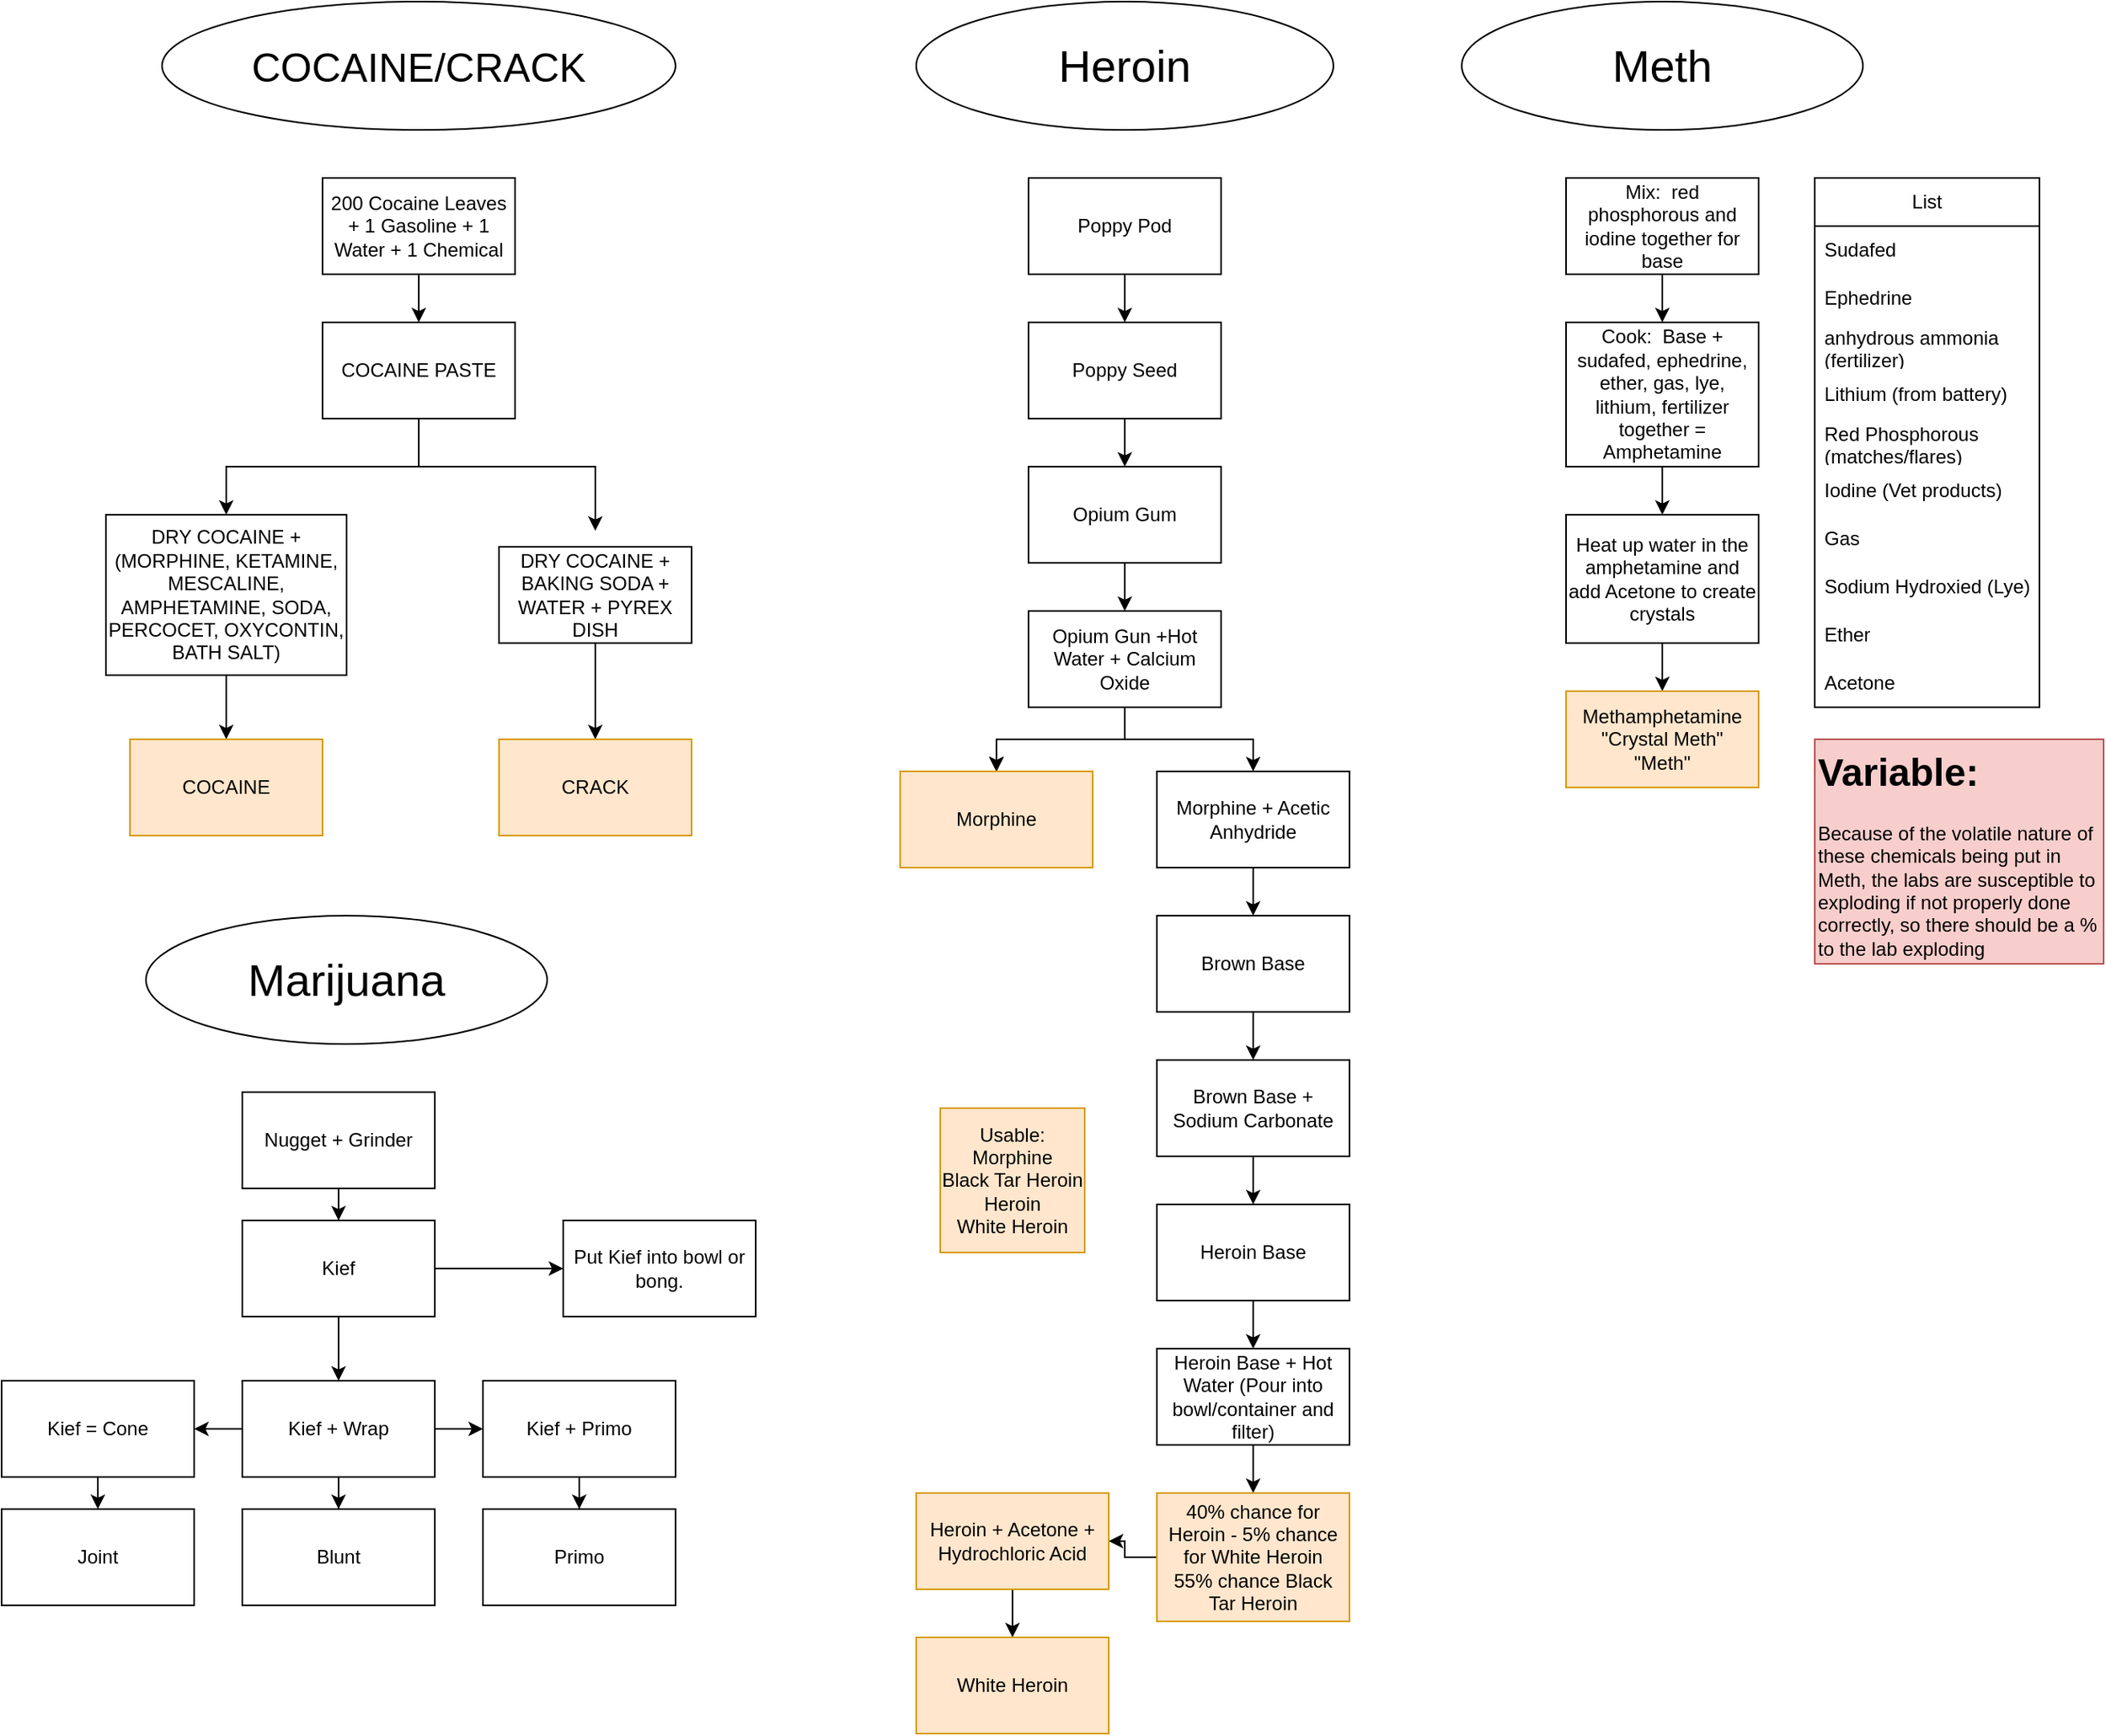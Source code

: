 <mxfile version="24.6.3" type="github">
  <diagram id="C5RBs43oDa-KdzZeNtuy" name="Page-1">
    <mxGraphModel dx="2074" dy="1132" grid="1" gridSize="10" guides="1" tooltips="1" connect="1" arrows="1" fold="1" page="1" pageScale="1" pageWidth="1920" pageHeight="1200" math="0" shadow="0">
      <root>
        <mxCell id="WIyWlLk6GJQsqaUBKTNV-0" />
        <mxCell id="WIyWlLk6GJQsqaUBKTNV-1" parent="WIyWlLk6GJQsqaUBKTNV-0" />
        <mxCell id="nTnAPemgOAiNaa21PskE-8" value="" style="edgeStyle=orthogonalEdgeStyle;rounded=0;orthogonalLoop=1;jettySize=auto;html=1;" parent="WIyWlLk6GJQsqaUBKTNV-1" source="nTnAPemgOAiNaa21PskE-5" target="nTnAPemgOAiNaa21PskE-7" edge="1">
          <mxGeometry relative="1" as="geometry" />
        </mxCell>
        <mxCell id="nTnAPemgOAiNaa21PskE-5" value="200 Cocaine Leaves + 1 Gasoline + 1 Water + 1 Chemical" style="rounded=0;whiteSpace=wrap;html=1;" parent="WIyWlLk6GJQsqaUBKTNV-1" vertex="1">
          <mxGeometry x="230" y="150" width="120" height="60" as="geometry" />
        </mxCell>
        <mxCell id="nTnAPemgOAiNaa21PskE-12" value="" style="edgeStyle=orthogonalEdgeStyle;rounded=0;orthogonalLoop=1;jettySize=auto;html=1;" parent="WIyWlLk6GJQsqaUBKTNV-1" source="nTnAPemgOAiNaa21PskE-7" edge="1">
          <mxGeometry relative="1" as="geometry">
            <mxPoint x="400" y="370" as="targetPoint" />
            <Array as="points">
              <mxPoint x="290" y="330" />
              <mxPoint x="400" y="330" />
              <mxPoint x="400" y="370" />
            </Array>
          </mxGeometry>
        </mxCell>
        <mxCell id="nTnAPemgOAiNaa21PskE-17" value="" style="edgeStyle=orthogonalEdgeStyle;rounded=0;orthogonalLoop=1;jettySize=auto;html=1;" parent="WIyWlLk6GJQsqaUBKTNV-1" source="nTnAPemgOAiNaa21PskE-7" target="nTnAPemgOAiNaa21PskE-11" edge="1">
          <mxGeometry relative="1" as="geometry" />
        </mxCell>
        <mxCell id="nTnAPemgOAiNaa21PskE-7" value="COCAINE PASTE" style="rounded=0;whiteSpace=wrap;html=1;" parent="WIyWlLk6GJQsqaUBKTNV-1" vertex="1">
          <mxGeometry x="230" y="240" width="120" height="60" as="geometry" />
        </mxCell>
        <mxCell id="nTnAPemgOAiNaa21PskE-14" value="" style="edgeStyle=orthogonalEdgeStyle;rounded=0;orthogonalLoop=1;jettySize=auto;html=1;" parent="WIyWlLk6GJQsqaUBKTNV-1" source="nTnAPemgOAiNaa21PskE-11" target="nTnAPemgOAiNaa21PskE-13" edge="1">
          <mxGeometry relative="1" as="geometry" />
        </mxCell>
        <mxCell id="nTnAPemgOAiNaa21PskE-11" value="DRY COCAINE + (MORPHINE, KETAMINE, MESCALINE, AMPHETAMINE, SODA, PERCOCET, OXYCONTIN, BATH SALT)" style="rounded=0;whiteSpace=wrap;html=1;gradientColor=none;fillStyle=solid;" parent="WIyWlLk6GJQsqaUBKTNV-1" vertex="1">
          <mxGeometry x="95" y="360" width="150" height="100" as="geometry" />
        </mxCell>
        <mxCell id="nTnAPemgOAiNaa21PskE-13" value="COCAINE" style="whiteSpace=wrap;html=1;rounded=0;fillColor=#ffe6cc;strokeColor=#d79b00;" parent="WIyWlLk6GJQsqaUBKTNV-1" vertex="1">
          <mxGeometry x="110" y="500" width="120" height="60" as="geometry" />
        </mxCell>
        <mxCell id="nTnAPemgOAiNaa21PskE-21" value="" style="edgeStyle=orthogonalEdgeStyle;rounded=0;orthogonalLoop=1;jettySize=auto;html=1;" parent="WIyWlLk6GJQsqaUBKTNV-1" source="nTnAPemgOAiNaa21PskE-19" target="nTnAPemgOAiNaa21PskE-20" edge="1">
          <mxGeometry relative="1" as="geometry" />
        </mxCell>
        <mxCell id="nTnAPemgOAiNaa21PskE-19" value="DRY COCAINE + BAKING SODA + WATER + PYREX DISH" style="whiteSpace=wrap;html=1;" parent="WIyWlLk6GJQsqaUBKTNV-1" vertex="1">
          <mxGeometry x="340" y="380" width="120" height="60" as="geometry" />
        </mxCell>
        <mxCell id="nTnAPemgOAiNaa21PskE-20" value="CRACK" style="whiteSpace=wrap;html=1;fillColor=#ffe6cc;strokeColor=#d79b00;" parent="WIyWlLk6GJQsqaUBKTNV-1" vertex="1">
          <mxGeometry x="340" y="500" width="120" height="60" as="geometry" />
        </mxCell>
        <mxCell id="R7uOZCTsj5XXe5BU1Gum-3" value="" style="edgeStyle=orthogonalEdgeStyle;rounded=0;orthogonalLoop=1;jettySize=auto;html=1;" parent="WIyWlLk6GJQsqaUBKTNV-1" source="R7uOZCTsj5XXe5BU1Gum-0" target="R7uOZCTsj5XXe5BU1Gum-2" edge="1">
          <mxGeometry relative="1" as="geometry" />
        </mxCell>
        <mxCell id="nTnAPemgOAiNaa21PskE-22" value="&lt;font style=&quot;font-size: 25px;&quot;&gt;COCAINE/CRACK&lt;/font&gt;" style="ellipse;whiteSpace=wrap;html=1;" parent="WIyWlLk6GJQsqaUBKTNV-1" vertex="1">
          <mxGeometry x="130" y="40" width="320" height="80" as="geometry" />
        </mxCell>
        <mxCell id="R7uOZCTsj5XXe5BU1Gum-0" value="Nugget + Grinder" style="rounded=0;whiteSpace=wrap;html=1;" parent="WIyWlLk6GJQsqaUBKTNV-1" vertex="1">
          <mxGeometry x="180" y="720" width="120" height="60" as="geometry" />
        </mxCell>
        <mxCell id="R7uOZCTsj5XXe5BU1Gum-17" value="" style="edgeStyle=orthogonalEdgeStyle;rounded=0;orthogonalLoop=1;jettySize=auto;html=1;" parent="WIyWlLk6GJQsqaUBKTNV-1" source="R7uOZCTsj5XXe5BU1Gum-2" target="R7uOZCTsj5XXe5BU1Gum-16" edge="1">
          <mxGeometry relative="1" as="geometry" />
        </mxCell>
        <mxCell id="R7uOZCTsj5XXe5BU1Gum-52" value="" style="edgeStyle=orthogonalEdgeStyle;rounded=0;orthogonalLoop=1;jettySize=auto;html=1;" parent="WIyWlLk6GJQsqaUBKTNV-1" source="R7uOZCTsj5XXe5BU1Gum-2" target="R7uOZCTsj5XXe5BU1Gum-10" edge="1">
          <mxGeometry relative="1" as="geometry" />
        </mxCell>
        <mxCell id="R7uOZCTsj5XXe5BU1Gum-2" value="Kief" style="rounded=0;whiteSpace=wrap;html=1;" parent="WIyWlLk6GJQsqaUBKTNV-1" vertex="1">
          <mxGeometry x="180" y="800" width="120" height="60" as="geometry" />
        </mxCell>
        <mxCell id="R7uOZCTsj5XXe5BU1Gum-13" value="" style="edgeStyle=orthogonalEdgeStyle;rounded=0;orthogonalLoop=1;jettySize=auto;html=1;" parent="WIyWlLk6GJQsqaUBKTNV-1" source="R7uOZCTsj5XXe5BU1Gum-10" target="R7uOZCTsj5XXe5BU1Gum-12" edge="1">
          <mxGeometry relative="1" as="geometry" />
        </mxCell>
        <mxCell id="R7uOZCTsj5XXe5BU1Gum-15" value="" style="edgeStyle=orthogonalEdgeStyle;rounded=0;orthogonalLoop=1;jettySize=auto;html=1;" parent="WIyWlLk6GJQsqaUBKTNV-1" source="R7uOZCTsj5XXe5BU1Gum-10" edge="1">
          <mxGeometry relative="1" as="geometry">
            <mxPoint x="150" y="930" as="targetPoint" />
          </mxGeometry>
        </mxCell>
        <mxCell id="R7uOZCTsj5XXe5BU1Gum-21" value="" style="edgeStyle=orthogonalEdgeStyle;rounded=0;orthogonalLoop=1;jettySize=auto;html=1;" parent="WIyWlLk6GJQsqaUBKTNV-1" source="R7uOZCTsj5XXe5BU1Gum-10" target="R7uOZCTsj5XXe5BU1Gum-20" edge="1">
          <mxGeometry relative="1" as="geometry" />
        </mxCell>
        <mxCell id="R7uOZCTsj5XXe5BU1Gum-10" value="Kief + Wrap" style="whiteSpace=wrap;html=1;sketch=0;pointerEvents=1;resizable=0;rounded=0;" parent="WIyWlLk6GJQsqaUBKTNV-1" vertex="1">
          <mxGeometry x="180" y="900" width="120" height="60" as="geometry" />
        </mxCell>
        <mxCell id="R7uOZCTsj5XXe5BU1Gum-23" value="" style="edgeStyle=orthogonalEdgeStyle;rounded=0;orthogonalLoop=1;jettySize=auto;html=1;" parent="WIyWlLk6GJQsqaUBKTNV-1" source="R7uOZCTsj5XXe5BU1Gum-12" target="R7uOZCTsj5XXe5BU1Gum-22" edge="1">
          <mxGeometry relative="1" as="geometry" />
        </mxCell>
        <mxCell id="R7uOZCTsj5XXe5BU1Gum-12" value="Kief + Primo" style="whiteSpace=wrap;html=1;sketch=0;pointerEvents=1;resizable=0;rounded=0;" parent="WIyWlLk6GJQsqaUBKTNV-1" vertex="1">
          <mxGeometry x="330" y="900" width="120" height="60" as="geometry" />
        </mxCell>
        <mxCell id="R7uOZCTsj5XXe5BU1Gum-19" value="" style="edgeStyle=orthogonalEdgeStyle;rounded=0;orthogonalLoop=1;jettySize=auto;html=1;" parent="WIyWlLk6GJQsqaUBKTNV-1" edge="1">
          <mxGeometry relative="1" as="geometry">
            <mxPoint x="90" y="960" as="sourcePoint" />
            <mxPoint x="90" y="980" as="targetPoint" />
          </mxGeometry>
        </mxCell>
        <mxCell id="R7uOZCTsj5XXe5BU1Gum-14" value="Kief = Cone" style="whiteSpace=wrap;html=1;sketch=0;pointerEvents=1;resizable=0;rounded=0;" parent="WIyWlLk6GJQsqaUBKTNV-1" vertex="1">
          <mxGeometry x="30" y="900" width="120" height="60" as="geometry" />
        </mxCell>
        <mxCell id="R7uOZCTsj5XXe5BU1Gum-16" value="Put Kief into bowl or bong." style="rounded=0;whiteSpace=wrap;html=1;" parent="WIyWlLk6GJQsqaUBKTNV-1" vertex="1">
          <mxGeometry x="380" y="800" width="120" height="60" as="geometry" />
        </mxCell>
        <mxCell id="R7uOZCTsj5XXe5BU1Gum-18" value="Joint" style="whiteSpace=wrap;html=1;sketch=0;pointerEvents=1;resizable=0;rounded=0;" parent="WIyWlLk6GJQsqaUBKTNV-1" vertex="1">
          <mxGeometry x="30" y="980" width="120" height="60" as="geometry" />
        </mxCell>
        <mxCell id="R7uOZCTsj5XXe5BU1Gum-20" value="Blunt" style="whiteSpace=wrap;html=1;sketch=0;pointerEvents=1;resizable=0;rounded=0;" parent="WIyWlLk6GJQsqaUBKTNV-1" vertex="1">
          <mxGeometry x="180" y="980" width="120" height="60" as="geometry" />
        </mxCell>
        <mxCell id="R7uOZCTsj5XXe5BU1Gum-22" value="Primo" style="whiteSpace=wrap;html=1;sketch=0;pointerEvents=1;resizable=0;rounded=0;" parent="WIyWlLk6GJQsqaUBKTNV-1" vertex="1">
          <mxGeometry x="330" y="980" width="120" height="60" as="geometry" />
        </mxCell>
        <mxCell id="R7uOZCTsj5XXe5BU1Gum-26" value="" style="edgeStyle=orthogonalEdgeStyle;rounded=0;orthogonalLoop=1;jettySize=auto;html=1;" parent="WIyWlLk6GJQsqaUBKTNV-1" source="R7uOZCTsj5XXe5BU1Gum-24" target="R7uOZCTsj5XXe5BU1Gum-25" edge="1">
          <mxGeometry relative="1" as="geometry" />
        </mxCell>
        <mxCell id="R7uOZCTsj5XXe5BU1Gum-24" value="Poppy Pod" style="rounded=0;whiteSpace=wrap;html=1;" parent="WIyWlLk6GJQsqaUBKTNV-1" vertex="1">
          <mxGeometry x="670" y="150" width="120" height="60" as="geometry" />
        </mxCell>
        <mxCell id="R7uOZCTsj5XXe5BU1Gum-28" value="" style="edgeStyle=orthogonalEdgeStyle;rounded=0;orthogonalLoop=1;jettySize=auto;html=1;" parent="WIyWlLk6GJQsqaUBKTNV-1" source="R7uOZCTsj5XXe5BU1Gum-25" target="R7uOZCTsj5XXe5BU1Gum-27" edge="1">
          <mxGeometry relative="1" as="geometry" />
        </mxCell>
        <mxCell id="R7uOZCTsj5XXe5BU1Gum-25" value="Poppy Seed" style="whiteSpace=wrap;html=1;rounded=0;" parent="WIyWlLk6GJQsqaUBKTNV-1" vertex="1">
          <mxGeometry x="670" y="240" width="120" height="60" as="geometry" />
        </mxCell>
        <mxCell id="R7uOZCTsj5XXe5BU1Gum-30" value="" style="edgeStyle=orthogonalEdgeStyle;rounded=0;orthogonalLoop=1;jettySize=auto;html=1;" parent="WIyWlLk6GJQsqaUBKTNV-1" source="R7uOZCTsj5XXe5BU1Gum-27" target="R7uOZCTsj5XXe5BU1Gum-29" edge="1">
          <mxGeometry relative="1" as="geometry" />
        </mxCell>
        <mxCell id="R7uOZCTsj5XXe5BU1Gum-27" value="Opium Gum" style="whiteSpace=wrap;html=1;rounded=0;" parent="WIyWlLk6GJQsqaUBKTNV-1" vertex="1">
          <mxGeometry x="670" y="330" width="120" height="60" as="geometry" />
        </mxCell>
        <mxCell id="R7uOZCTsj5XXe5BU1Gum-32" value="" style="edgeStyle=orthogonalEdgeStyle;rounded=0;orthogonalLoop=1;jettySize=auto;html=1;" parent="WIyWlLk6GJQsqaUBKTNV-1" source="R7uOZCTsj5XXe5BU1Gum-29" target="R7uOZCTsj5XXe5BU1Gum-31" edge="1">
          <mxGeometry relative="1" as="geometry" />
        </mxCell>
        <mxCell id="R7uOZCTsj5XXe5BU1Gum-33" value="" style="edgeStyle=orthogonalEdgeStyle;rounded=0;orthogonalLoop=1;jettySize=auto;html=1;" parent="WIyWlLk6GJQsqaUBKTNV-1" source="R7uOZCTsj5XXe5BU1Gum-29" target="R7uOZCTsj5XXe5BU1Gum-31" edge="1">
          <mxGeometry relative="1" as="geometry" />
        </mxCell>
        <mxCell id="R7uOZCTsj5XXe5BU1Gum-34" value="" style="edgeStyle=orthogonalEdgeStyle;rounded=0;orthogonalLoop=1;jettySize=auto;html=1;" parent="WIyWlLk6GJQsqaUBKTNV-1" source="R7uOZCTsj5XXe5BU1Gum-29" target="R7uOZCTsj5XXe5BU1Gum-31" edge="1">
          <mxGeometry relative="1" as="geometry" />
        </mxCell>
        <mxCell id="R7uOZCTsj5XXe5BU1Gum-36" value="" style="edgeStyle=orthogonalEdgeStyle;rounded=0;orthogonalLoop=1;jettySize=auto;html=1;" parent="WIyWlLk6GJQsqaUBKTNV-1" source="R7uOZCTsj5XXe5BU1Gum-29" target="R7uOZCTsj5XXe5BU1Gum-35" edge="1">
          <mxGeometry relative="1" as="geometry" />
        </mxCell>
        <mxCell id="R7uOZCTsj5XXe5BU1Gum-29" value="Opium Gun +Hot Water + Calcium Oxide" style="whiteSpace=wrap;html=1;rounded=0;" parent="WIyWlLk6GJQsqaUBKTNV-1" vertex="1">
          <mxGeometry x="670" y="420" width="120" height="60" as="geometry" />
        </mxCell>
        <mxCell id="R7uOZCTsj5XXe5BU1Gum-31" value="Morphine" style="whiteSpace=wrap;html=1;rounded=0;fillColor=#ffe6cc;strokeColor=#d79b00;" parent="WIyWlLk6GJQsqaUBKTNV-1" vertex="1">
          <mxGeometry x="590" y="520" width="120" height="60" as="geometry" />
        </mxCell>
        <mxCell id="R7uOZCTsj5XXe5BU1Gum-38" value="" style="edgeStyle=orthogonalEdgeStyle;rounded=0;orthogonalLoop=1;jettySize=auto;html=1;" parent="WIyWlLk6GJQsqaUBKTNV-1" source="R7uOZCTsj5XXe5BU1Gum-35" target="R7uOZCTsj5XXe5BU1Gum-37" edge="1">
          <mxGeometry relative="1" as="geometry" />
        </mxCell>
        <mxCell id="R7uOZCTsj5XXe5BU1Gum-35" value="Morphine + Acetic Anhydride" style="whiteSpace=wrap;html=1;rounded=0;" parent="WIyWlLk6GJQsqaUBKTNV-1" vertex="1">
          <mxGeometry x="750" y="520" width="120" height="60" as="geometry" />
        </mxCell>
        <mxCell id="R7uOZCTsj5XXe5BU1Gum-40" value="" style="edgeStyle=orthogonalEdgeStyle;rounded=0;orthogonalLoop=1;jettySize=auto;html=1;" parent="WIyWlLk6GJQsqaUBKTNV-1" source="R7uOZCTsj5XXe5BU1Gum-37" target="R7uOZCTsj5XXe5BU1Gum-39" edge="1">
          <mxGeometry relative="1" as="geometry" />
        </mxCell>
        <mxCell id="R7uOZCTsj5XXe5BU1Gum-37" value="Brown Base" style="whiteSpace=wrap;html=1;rounded=0;" parent="WIyWlLk6GJQsqaUBKTNV-1" vertex="1">
          <mxGeometry x="750" y="610" width="120" height="60" as="geometry" />
        </mxCell>
        <mxCell id="R7uOZCTsj5XXe5BU1Gum-42" value="" style="edgeStyle=orthogonalEdgeStyle;rounded=0;orthogonalLoop=1;jettySize=auto;html=1;" parent="WIyWlLk6GJQsqaUBKTNV-1" source="R7uOZCTsj5XXe5BU1Gum-39" target="R7uOZCTsj5XXe5BU1Gum-41" edge="1">
          <mxGeometry relative="1" as="geometry" />
        </mxCell>
        <mxCell id="R7uOZCTsj5XXe5BU1Gum-39" value="Brown Base + Sodium Carbonate" style="whiteSpace=wrap;html=1;rounded=0;" parent="WIyWlLk6GJQsqaUBKTNV-1" vertex="1">
          <mxGeometry x="750" y="700" width="120" height="60" as="geometry" />
        </mxCell>
        <mxCell id="R7uOZCTsj5XXe5BU1Gum-44" value="" style="edgeStyle=orthogonalEdgeStyle;rounded=0;orthogonalLoop=1;jettySize=auto;html=1;" parent="WIyWlLk6GJQsqaUBKTNV-1" source="R7uOZCTsj5XXe5BU1Gum-41" target="R7uOZCTsj5XXe5BU1Gum-43" edge="1">
          <mxGeometry relative="1" as="geometry" />
        </mxCell>
        <mxCell id="R7uOZCTsj5XXe5BU1Gum-41" value="Heroin Base" style="whiteSpace=wrap;html=1;rounded=0;" parent="WIyWlLk6GJQsqaUBKTNV-1" vertex="1">
          <mxGeometry x="750" y="790" width="120" height="60" as="geometry" />
        </mxCell>
        <mxCell id="R7uOZCTsj5XXe5BU1Gum-46" value="" style="edgeStyle=orthogonalEdgeStyle;rounded=0;orthogonalLoop=1;jettySize=auto;html=1;" parent="WIyWlLk6GJQsqaUBKTNV-1" source="R7uOZCTsj5XXe5BU1Gum-43" target="R7uOZCTsj5XXe5BU1Gum-45" edge="1">
          <mxGeometry relative="1" as="geometry" />
        </mxCell>
        <mxCell id="R7uOZCTsj5XXe5BU1Gum-43" value="Heroin Base + Hot Water (Pour into bowl/container and filter)" style="whiteSpace=wrap;html=1;rounded=0;" parent="WIyWlLk6GJQsqaUBKTNV-1" vertex="1">
          <mxGeometry x="750" y="880" width="120" height="60" as="geometry" />
        </mxCell>
        <mxCell id="R7uOZCTsj5XXe5BU1Gum-48" value="" style="edgeStyle=orthogonalEdgeStyle;rounded=0;orthogonalLoop=1;jettySize=auto;html=1;" parent="WIyWlLk6GJQsqaUBKTNV-1" source="R7uOZCTsj5XXe5BU1Gum-45" target="R7uOZCTsj5XXe5BU1Gum-47" edge="1">
          <mxGeometry relative="1" as="geometry" />
        </mxCell>
        <mxCell id="R7uOZCTsj5XXe5BU1Gum-45" value="40% chance for Heroin - 5% chance for White Heroin&lt;div&gt;55% chance Black Tar Heroin&lt;/div&gt;" style="whiteSpace=wrap;html=1;rounded=0;fillColor=#ffe6cc;strokeColor=#d79b00;" parent="WIyWlLk6GJQsqaUBKTNV-1" vertex="1">
          <mxGeometry x="750" y="970" width="120" height="80" as="geometry" />
        </mxCell>
        <mxCell id="R7uOZCTsj5XXe5BU1Gum-50" value="" style="edgeStyle=orthogonalEdgeStyle;rounded=0;orthogonalLoop=1;jettySize=auto;html=1;" parent="WIyWlLk6GJQsqaUBKTNV-1" source="R7uOZCTsj5XXe5BU1Gum-47" target="R7uOZCTsj5XXe5BU1Gum-49" edge="1">
          <mxGeometry relative="1" as="geometry" />
        </mxCell>
        <mxCell id="R7uOZCTsj5XXe5BU1Gum-47" value="Heroin + Acetone + Hydrochloric Acid" style="whiteSpace=wrap;html=1;rounded=0;fillColor=#ffe6cc;strokeColor=#d79b00;" parent="WIyWlLk6GJQsqaUBKTNV-1" vertex="1">
          <mxGeometry x="600" y="970" width="120" height="60" as="geometry" />
        </mxCell>
        <mxCell id="R7uOZCTsj5XXe5BU1Gum-49" value="White Heroin" style="whiteSpace=wrap;html=1;rounded=0;fillColor=#ffe6cc;strokeColor=#d79b00;" parent="WIyWlLk6GJQsqaUBKTNV-1" vertex="1">
          <mxGeometry x="600" y="1060" width="120" height="60" as="geometry" />
        </mxCell>
        <mxCell id="R7uOZCTsj5XXe5BU1Gum-51" value="&lt;font style=&quot;font-size: 28px;&quot;&gt;Heroin&lt;/font&gt;" style="ellipse;whiteSpace=wrap;html=1;" parent="WIyWlLk6GJQsqaUBKTNV-1" vertex="1">
          <mxGeometry x="600" y="40" width="260" height="80" as="geometry" />
        </mxCell>
        <mxCell id="R7uOZCTsj5XXe5BU1Gum-53" value="&lt;font style=&quot;font-size: 28px;&quot;&gt;Marijuana&lt;/font&gt;" style="ellipse;whiteSpace=wrap;html=1;" parent="WIyWlLk6GJQsqaUBKTNV-1" vertex="1">
          <mxGeometry x="120" y="610" width="250" height="80" as="geometry" />
        </mxCell>
        <mxCell id="R7uOZCTsj5XXe5BU1Gum-54" value="Usable:&lt;br&gt;Morphine&lt;br&gt;Black Tar Heroin&lt;br&gt;Heroin&lt;br&gt;White Heroin" style="whiteSpace=wrap;html=1;aspect=fixed;fillColor=#ffe6cc;strokeColor=#d79b00;" parent="WIyWlLk6GJQsqaUBKTNV-1" vertex="1">
          <mxGeometry x="615" y="730" width="90" height="90" as="geometry" />
        </mxCell>
        <mxCell id="XkvqwsOZ20v_aDG4FpEC-0" value="&lt;font style=&quot;font-size: 28px;&quot;&gt;Meth&lt;/font&gt;" style="ellipse;whiteSpace=wrap;html=1;" vertex="1" parent="WIyWlLk6GJQsqaUBKTNV-1">
          <mxGeometry x="940" y="40" width="250" height="80" as="geometry" />
        </mxCell>
        <mxCell id="XkvqwsOZ20v_aDG4FpEC-16" value="" style="edgeStyle=orthogonalEdgeStyle;rounded=0;orthogonalLoop=1;jettySize=auto;html=1;" edge="1" parent="WIyWlLk6GJQsqaUBKTNV-1" source="XkvqwsOZ20v_aDG4FpEC-1" target="XkvqwsOZ20v_aDG4FpEC-15">
          <mxGeometry relative="1" as="geometry" />
        </mxCell>
        <mxCell id="XkvqwsOZ20v_aDG4FpEC-1" value="Mix:&amp;nbsp; red phosphorous and iodine together for base" style="rounded=0;whiteSpace=wrap;html=1;" vertex="1" parent="WIyWlLk6GJQsqaUBKTNV-1">
          <mxGeometry x="1005" y="150" width="120" height="60" as="geometry" />
        </mxCell>
        <mxCell id="XkvqwsOZ20v_aDG4FpEC-3" value="List" style="swimlane;fontStyle=0;childLayout=stackLayout;horizontal=1;startSize=30;horizontalStack=0;resizeParent=1;resizeParentMax=0;resizeLast=0;collapsible=1;marginBottom=0;whiteSpace=wrap;html=1;" vertex="1" parent="WIyWlLk6GJQsqaUBKTNV-1">
          <mxGeometry x="1160" y="150" width="140" height="330" as="geometry">
            <mxRectangle x="1160" y="150" width="60" height="30" as="alternateBounds" />
          </mxGeometry>
        </mxCell>
        <mxCell id="XkvqwsOZ20v_aDG4FpEC-4" value="Sudafed" style="text;strokeColor=none;fillColor=none;align=left;verticalAlign=middle;spacingLeft=4;spacingRight=4;overflow=hidden;points=[[0,0.5],[1,0.5]];portConstraint=eastwest;rotatable=0;whiteSpace=wrap;html=1;" vertex="1" parent="XkvqwsOZ20v_aDG4FpEC-3">
          <mxGeometry y="30" width="140" height="30" as="geometry" />
        </mxCell>
        <mxCell id="XkvqwsOZ20v_aDG4FpEC-5" value="Ephedrine" style="text;strokeColor=none;fillColor=none;align=left;verticalAlign=middle;spacingLeft=4;spacingRight=4;overflow=hidden;points=[[0,0.5],[1,0.5]];portConstraint=eastwest;rotatable=0;whiteSpace=wrap;html=1;" vertex="1" parent="XkvqwsOZ20v_aDG4FpEC-3">
          <mxGeometry y="60" width="140" height="30" as="geometry" />
        </mxCell>
        <mxCell id="XkvqwsOZ20v_aDG4FpEC-6" value="&lt;div&gt;anhydrous ammonia (fertilizer)&lt;/div&gt;" style="text;strokeColor=none;fillColor=none;align=left;verticalAlign=middle;spacingLeft=4;spacingRight=4;overflow=hidden;points=[[0,0.5],[1,0.5]];portConstraint=eastwest;rotatable=0;whiteSpace=wrap;html=1;" vertex="1" parent="XkvqwsOZ20v_aDG4FpEC-3">
          <mxGeometry y="90" width="140" height="30" as="geometry" />
        </mxCell>
        <mxCell id="XkvqwsOZ20v_aDG4FpEC-7" value="&lt;div&gt;Lithium (from battery)&lt;/div&gt;" style="text;strokeColor=none;fillColor=none;align=left;verticalAlign=middle;spacingLeft=4;spacingRight=4;overflow=hidden;points=[[0,0.5],[1,0.5]];portConstraint=eastwest;rotatable=0;whiteSpace=wrap;html=1;" vertex="1" parent="XkvqwsOZ20v_aDG4FpEC-3">
          <mxGeometry y="120" width="140" height="30" as="geometry" />
        </mxCell>
        <mxCell id="XkvqwsOZ20v_aDG4FpEC-8" value="&lt;div&gt;Red Phosphorous (matches/flares)&lt;/div&gt;" style="text;strokeColor=none;fillColor=none;align=left;verticalAlign=middle;spacingLeft=4;spacingRight=4;overflow=hidden;points=[[0,0.5],[1,0.5]];portConstraint=eastwest;rotatable=0;whiteSpace=wrap;html=1;" vertex="1" parent="XkvqwsOZ20v_aDG4FpEC-3">
          <mxGeometry y="150" width="140" height="30" as="geometry" />
        </mxCell>
        <mxCell id="XkvqwsOZ20v_aDG4FpEC-9" value="&lt;div&gt;Iodine (Vet products)&lt;/div&gt;" style="text;strokeColor=none;fillColor=none;align=left;verticalAlign=middle;spacingLeft=4;spacingRight=4;overflow=hidden;points=[[0,0.5],[1,0.5]];portConstraint=eastwest;rotatable=0;whiteSpace=wrap;html=1;" vertex="1" parent="XkvqwsOZ20v_aDG4FpEC-3">
          <mxGeometry y="180" width="140" height="30" as="geometry" />
        </mxCell>
        <mxCell id="XkvqwsOZ20v_aDG4FpEC-10" value="&lt;div&gt;Gas&lt;/div&gt;" style="text;strokeColor=none;fillColor=none;align=left;verticalAlign=middle;spacingLeft=4;spacingRight=4;overflow=hidden;points=[[0,0.5],[1,0.5]];portConstraint=eastwest;rotatable=0;whiteSpace=wrap;html=1;" vertex="1" parent="XkvqwsOZ20v_aDG4FpEC-3">
          <mxGeometry y="210" width="140" height="30" as="geometry" />
        </mxCell>
        <mxCell id="XkvqwsOZ20v_aDG4FpEC-11" value="&lt;div&gt;Sodium Hydroxied (Lye)&lt;/div&gt;" style="text;strokeColor=none;fillColor=none;align=left;verticalAlign=middle;spacingLeft=4;spacingRight=4;overflow=hidden;points=[[0,0.5],[1,0.5]];portConstraint=eastwest;rotatable=0;whiteSpace=wrap;html=1;" vertex="1" parent="XkvqwsOZ20v_aDG4FpEC-3">
          <mxGeometry y="240" width="140" height="30" as="geometry" />
        </mxCell>
        <mxCell id="XkvqwsOZ20v_aDG4FpEC-12" value="&lt;div&gt;Ether&lt;/div&gt;" style="text;strokeColor=none;fillColor=none;align=left;verticalAlign=middle;spacingLeft=4;spacingRight=4;overflow=hidden;points=[[0,0.5],[1,0.5]];portConstraint=eastwest;rotatable=0;whiteSpace=wrap;html=1;" vertex="1" parent="XkvqwsOZ20v_aDG4FpEC-3">
          <mxGeometry y="270" width="140" height="30" as="geometry" />
        </mxCell>
        <mxCell id="XkvqwsOZ20v_aDG4FpEC-13" value="&lt;div&gt;Acetone&lt;/div&gt;" style="text;strokeColor=none;fillColor=none;align=left;verticalAlign=middle;spacingLeft=4;spacingRight=4;overflow=hidden;points=[[0,0.5],[1,0.5]];portConstraint=eastwest;rotatable=0;whiteSpace=wrap;html=1;" vertex="1" parent="XkvqwsOZ20v_aDG4FpEC-3">
          <mxGeometry y="300" width="140" height="30" as="geometry" />
        </mxCell>
        <mxCell id="XkvqwsOZ20v_aDG4FpEC-18" value="" style="edgeStyle=orthogonalEdgeStyle;rounded=0;orthogonalLoop=1;jettySize=auto;html=1;" edge="1" parent="WIyWlLk6GJQsqaUBKTNV-1" source="XkvqwsOZ20v_aDG4FpEC-15" target="XkvqwsOZ20v_aDG4FpEC-17">
          <mxGeometry relative="1" as="geometry" />
        </mxCell>
        <mxCell id="XkvqwsOZ20v_aDG4FpEC-15" value="Cook:&amp;nbsp; Base + sudafed, ephedrine, ether, gas, lye, lithium, fertilizer together = Amphetamine" style="whiteSpace=wrap;html=1;rounded=0;" vertex="1" parent="WIyWlLk6GJQsqaUBKTNV-1">
          <mxGeometry x="1005" y="240" width="120" height="90" as="geometry" />
        </mxCell>
        <mxCell id="XkvqwsOZ20v_aDG4FpEC-20" value="" style="edgeStyle=orthogonalEdgeStyle;rounded=0;orthogonalLoop=1;jettySize=auto;html=1;" edge="1" parent="WIyWlLk6GJQsqaUBKTNV-1" source="XkvqwsOZ20v_aDG4FpEC-17" target="XkvqwsOZ20v_aDG4FpEC-19">
          <mxGeometry relative="1" as="geometry" />
        </mxCell>
        <mxCell id="XkvqwsOZ20v_aDG4FpEC-17" value="Heat up water in the amphetamine and add Acetone to create crystals" style="whiteSpace=wrap;html=1;rounded=0;" vertex="1" parent="WIyWlLk6GJQsqaUBKTNV-1">
          <mxGeometry x="1005" y="360" width="120" height="80" as="geometry" />
        </mxCell>
        <mxCell id="XkvqwsOZ20v_aDG4FpEC-19" value="Methamphetamine&lt;div&gt;&quot;Crystal Meth&quot;&lt;/div&gt;&lt;div&gt;&quot;Meth&quot;&lt;/div&gt;" style="whiteSpace=wrap;html=1;rounded=0;fillColor=#ffe6cc;strokeColor=#d79b00;" vertex="1" parent="WIyWlLk6GJQsqaUBKTNV-1">
          <mxGeometry x="1005" y="470" width="120" height="60" as="geometry" />
        </mxCell>
        <mxCell id="XkvqwsOZ20v_aDG4FpEC-21" value="&lt;h1 style=&quot;margin-top: 0px;&quot;&gt;Variable:&lt;/h1&gt;&lt;p&gt;Because of the volatile nature of these chemicals being put in Meth, the labs are susceptible to exploding if not properly done correctly, so there should be a % to the lab exploding&lt;/p&gt;" style="text;html=1;whiteSpace=wrap;overflow=hidden;rounded=0;fillColor=#f8cecc;strokeColor=#b85450;" vertex="1" parent="WIyWlLk6GJQsqaUBKTNV-1">
          <mxGeometry x="1160" y="500" width="180" height="140" as="geometry" />
        </mxCell>
      </root>
    </mxGraphModel>
  </diagram>
</mxfile>
